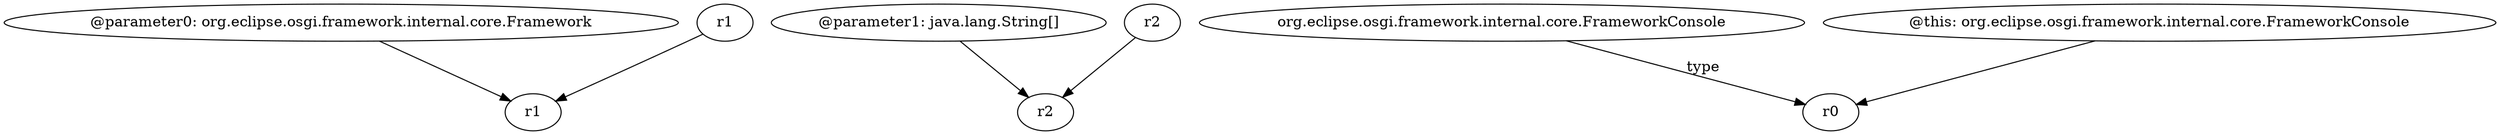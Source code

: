digraph g {
0[label="@parameter0: org.eclipse.osgi.framework.internal.core.Framework"]
1[label="r1"]
0->1[label=""]
2[label="@parameter1: java.lang.String[]"]
3[label="r2"]
2->3[label=""]
4[label="org.eclipse.osgi.framework.internal.core.FrameworkConsole"]
5[label="r0"]
4->5[label="type"]
6[label="r1"]
6->1[label=""]
7[label="r2"]
7->3[label=""]
8[label="@this: org.eclipse.osgi.framework.internal.core.FrameworkConsole"]
8->5[label=""]
}
